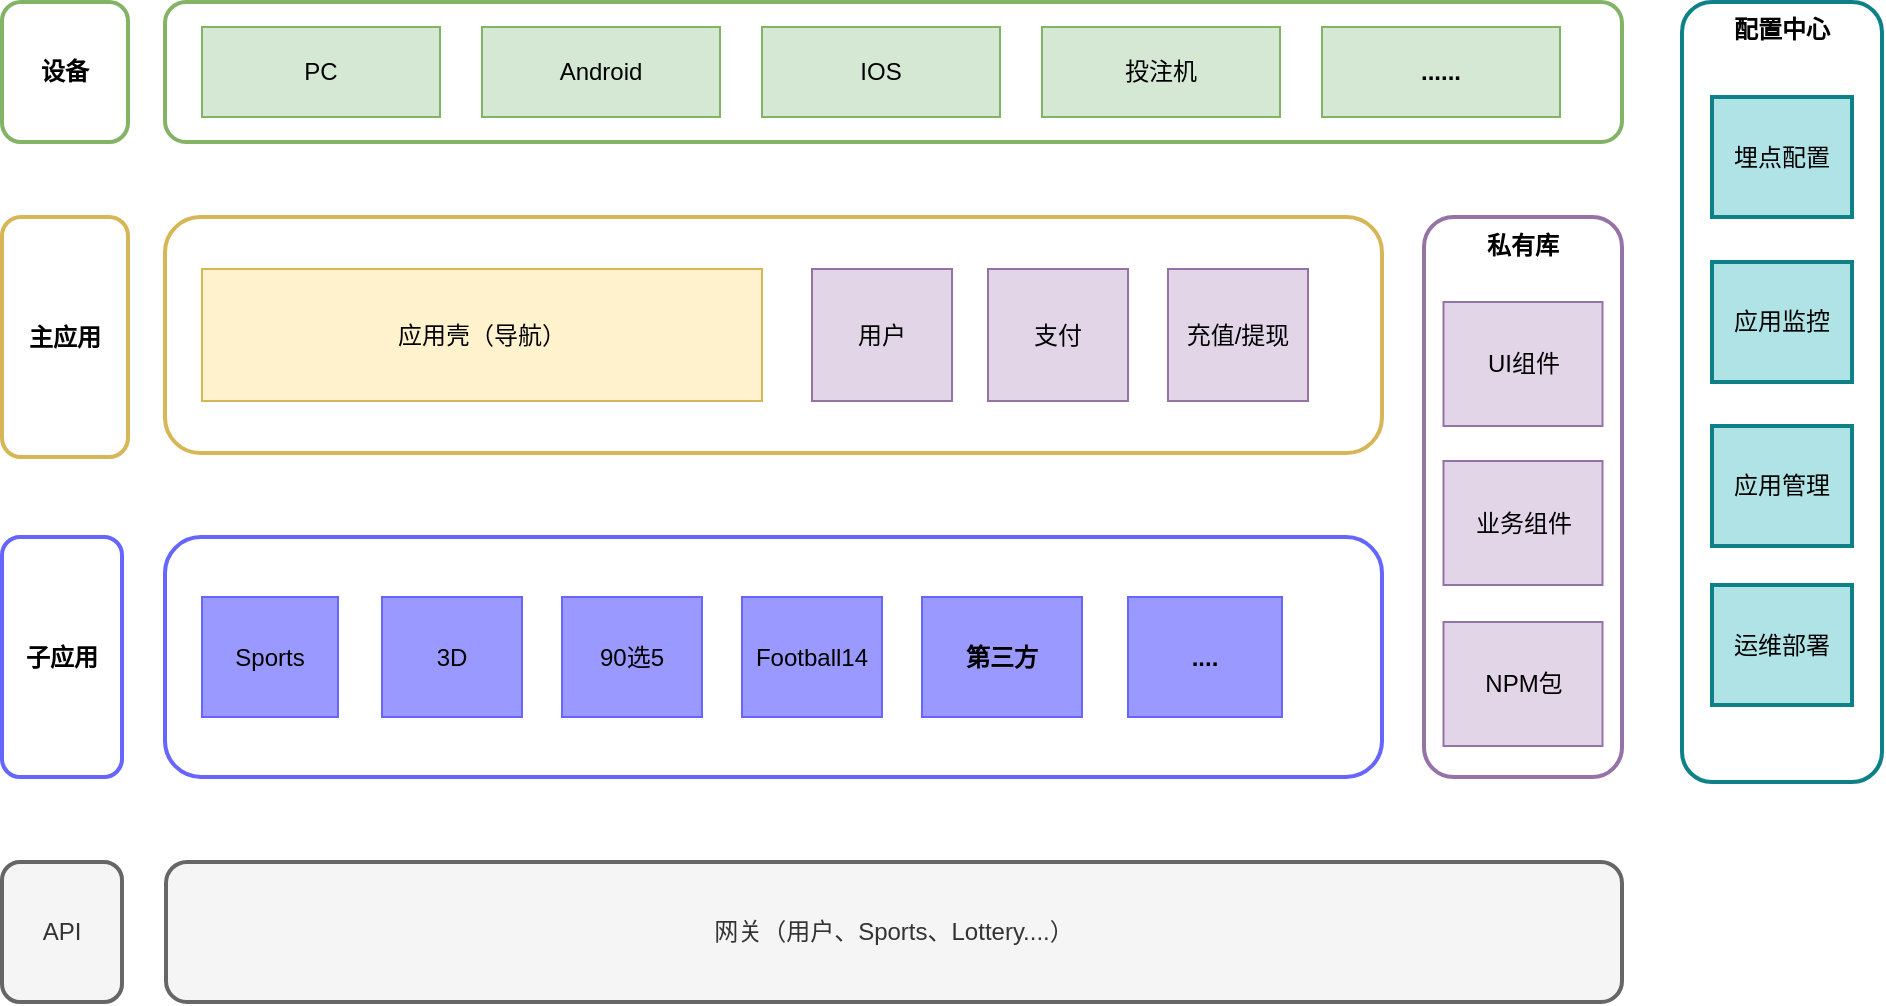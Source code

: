 <mxfile version="15.8.3" type="github">
  <diagram id="5t4wGBa66jrqZ2ULJCFr" name="Page-1">
    <mxGraphModel dx="1422" dy="762" grid="1" gridSize="10" guides="1" tooltips="1" connect="1" arrows="1" fold="1" page="1" pageScale="1" pageWidth="1200" pageHeight="1600" background="none" math="0" shadow="0">
      <root>
        <mxCell id="0" />
        <mxCell id="1" parent="0" />
        <mxCell id="kLMKeRcshYw_PilVYGeS-11" value="" style="rounded=1;whiteSpace=wrap;html=1;strokeColor=#6666FF;strokeWidth=2;fontColor=#0000FF;" parent="1" vertex="1">
          <mxGeometry x="231.5" y="297.5" width="608.5" height="120" as="geometry" />
        </mxCell>
        <mxCell id="kLMKeRcshYw_PilVYGeS-15" value="Football14" style="rounded=0;whiteSpace=wrap;html=1;fillColor=#9999FF;strokeColor=#6666FF;" parent="1" vertex="1">
          <mxGeometry x="520" y="327.5" width="70" height="60" as="geometry" />
        </mxCell>
        <mxCell id="kLMKeRcshYw_PilVYGeS-16" value="&lt;b&gt;第三方&lt;/b&gt;" style="rounded=0;whiteSpace=wrap;html=1;fillColor=#9999FF;strokeColor=#6666FF;" parent="1" vertex="1">
          <mxGeometry x="610" y="327.5" width="80" height="60" as="geometry" />
        </mxCell>
        <mxCell id="kLMKeRcshYw_PilVYGeS-17" value="" style="rounded=1;whiteSpace=wrap;html=1;strokeColor=#D6B656;strokeWidth=2;gradientColor=none;" parent="1" vertex="1">
          <mxGeometry x="231.5" y="137.5" width="608.5" height="118" as="geometry" />
        </mxCell>
        <mxCell id="kLMKeRcshYw_PilVYGeS-18" value="应用壳（导航）" style="rounded=0;whiteSpace=wrap;html=1;fillColor=#fff2cc;strokeColor=#D6B656;" parent="1" vertex="1">
          <mxGeometry x="250" y="163.5" width="280" height="66" as="geometry" />
        </mxCell>
        <mxCell id="kLMKeRcshYw_PilVYGeS-19" value="主应用" style="text;html=1;strokeColor=#D6B656;fillColor=none;align=center;verticalAlign=middle;whiteSpace=wrap;rounded=1;strokeWidth=2;fontStyle=1;fontColor=#000000;" parent="1" vertex="1">
          <mxGeometry x="150" y="137.5" width="63" height="120" as="geometry" />
        </mxCell>
        <mxCell id="kLMKeRcshYw_PilVYGeS-20" value="子应用" style="text;html=1;strokeColor=#6666FF;fillColor=none;align=center;verticalAlign=middle;whiteSpace=wrap;rounded=1;strokeWidth=2;fontStyle=1;fontColor=#000000;" parent="1" vertex="1">
          <mxGeometry x="150" y="297.5" width="60" height="120" as="geometry" />
        </mxCell>
        <mxCell id="kLMKeRcshYw_PilVYGeS-21" value="设备" style="text;html=1;strokeColor=#82B366;fillColor=none;align=center;verticalAlign=middle;whiteSpace=wrap;rounded=1;strokeWidth=2;fontStyle=1;fontColor=#000000;" parent="1" vertex="1">
          <mxGeometry x="150" y="30" width="63" height="70" as="geometry" />
        </mxCell>
        <mxCell id="kLMKeRcshYw_PilVYGeS-22" value="" style="text;html=1;strokeColor=#82B366;fillColor=none;align=center;verticalAlign=middle;whiteSpace=wrap;rounded=1;strokeWidth=2;fontStyle=1;fontColor=#82B366;" parent="1" vertex="1">
          <mxGeometry x="231.5" y="30" width="728.5" height="70" as="geometry" />
        </mxCell>
        <mxCell id="kLMKeRcshYw_PilVYGeS-23" value="PC" style="rounded=0;whiteSpace=wrap;html=1;fillColor=#d5e8d4;strokeColor=#82B366;" parent="1" vertex="1">
          <mxGeometry x="250" y="42.5" width="119" height="45" as="geometry" />
        </mxCell>
        <mxCell id="kLMKeRcshYw_PilVYGeS-24" value="Android" style="rounded=0;whiteSpace=wrap;html=1;fillColor=#d5e8d4;strokeColor=#82B366;" parent="1" vertex="1">
          <mxGeometry x="390" y="42.5" width="119" height="45" as="geometry" />
        </mxCell>
        <mxCell id="kLMKeRcshYw_PilVYGeS-25" value="IOS" style="rounded=0;whiteSpace=wrap;html=1;fillColor=#d5e8d4;strokeColor=#82B366;" parent="1" vertex="1">
          <mxGeometry x="530" y="42.5" width="119" height="45" as="geometry" />
        </mxCell>
        <mxCell id="kLMKeRcshYw_PilVYGeS-26" value="&lt;span&gt;投注机&lt;/span&gt;" style="rounded=0;whiteSpace=wrap;html=1;fillColor=#d5e8d4;strokeColor=#82B366;fontStyle=0" parent="1" vertex="1">
          <mxGeometry x="670" y="42.5" width="119" height="45" as="geometry" />
        </mxCell>
        <mxCell id="kLMKeRcshYw_PilVYGeS-27" value="用户" style="rounded=0;whiteSpace=wrap;html=1;fillColor=#E1D5E7;strokeColor=#9673A6;" parent="1" vertex="1">
          <mxGeometry x="555" y="163.5" width="70" height="66" as="geometry" />
        </mxCell>
        <mxCell id="kLMKeRcshYw_PilVYGeS-28" value="充值/提现" style="rounded=0;whiteSpace=wrap;html=1;fillColor=#E1D5E7;strokeColor=#9673A6;strokeWidth=1;" parent="1" vertex="1">
          <mxGeometry x="733" y="163.5" width="70" height="66" as="geometry" />
        </mxCell>
        <mxCell id="kLMKeRcshYw_PilVYGeS-29" value="支付" style="rounded=0;whiteSpace=wrap;html=1;fillColor=#E1D5E7;strokeColor=#9673A6;" parent="1" vertex="1">
          <mxGeometry x="643" y="163.5" width="70" height="66" as="geometry" />
        </mxCell>
        <mxCell id="kLMKeRcshYw_PilVYGeS-31" value="Sports" style="rounded=0;whiteSpace=wrap;html=1;fillColor=#9999FF;strokeColor=#6666FF;" parent="1" vertex="1">
          <mxGeometry x="250" y="327.5" width="68" height="60" as="geometry" />
        </mxCell>
        <mxCell id="kLMKeRcshYw_PilVYGeS-32" value="3D" style="rounded=0;whiteSpace=wrap;html=1;fillColor=#9999FF;strokeColor=#6666FF;" parent="1" vertex="1">
          <mxGeometry x="340" y="327.5" width="70" height="60" as="geometry" />
        </mxCell>
        <mxCell id="kLMKeRcshYw_PilVYGeS-33" value="90选5" style="rounded=0;whiteSpace=wrap;html=1;fillColor=#9999FF;strokeColor=#6666FF;" parent="1" vertex="1">
          <mxGeometry x="430" y="327.5" width="70" height="60" as="geometry" />
        </mxCell>
        <mxCell id="kLMKeRcshYw_PilVYGeS-37" value="网关（用户、Sports、Lottery....）" style="rounded=1;whiteSpace=wrap;html=1;fontColor=#333333;strokeColor=#666666;strokeWidth=2;fillColor=#f5f5f5;" parent="1" vertex="1">
          <mxGeometry x="232" y="460" width="728" height="70" as="geometry" />
        </mxCell>
        <mxCell id="kLMKeRcshYw_PilVYGeS-39" value="API" style="rounded=1;whiteSpace=wrap;html=1;fontColor=#333333;strokeColor=#666666;strokeWidth=2;fillColor=#f5f5f5;" parent="1" vertex="1">
          <mxGeometry x="150" y="460" width="60" height="70" as="geometry" />
        </mxCell>
        <mxCell id="kLMKeRcshYw_PilVYGeS-41" value="私有库" style="rounded=1;whiteSpace=wrap;html=1;strokeColor=#9673a6;strokeWidth=2;fillColor=#FFFFFF;verticalAlign=top;fontStyle=1" parent="1" vertex="1">
          <mxGeometry x="861" y="137.5" width="99" height="280" as="geometry" />
        </mxCell>
        <mxCell id="kLMKeRcshYw_PilVYGeS-42" value="UI组件" style="rounded=0;whiteSpace=wrap;html=1;strokeColor=#9673A6;strokeWidth=1;fillColor=#E1D5E7;verticalAlign=middle;" parent="1" vertex="1">
          <mxGeometry x="870.75" y="180" width="79.5" height="62" as="geometry" />
        </mxCell>
        <mxCell id="kLMKeRcshYw_PilVYGeS-43" value="业务组件" style="rounded=0;whiteSpace=wrap;html=1;strokeColor=#9673a6;strokeWidth=1;fillColor=#e1d5e7;verticalAlign=middle;" parent="1" vertex="1">
          <mxGeometry x="870.75" y="259.5" width="79.5" height="62" as="geometry" />
        </mxCell>
        <mxCell id="kLMKeRcshYw_PilVYGeS-44" value="NPM包" style="rounded=0;whiteSpace=wrap;html=1;strokeColor=#9673a6;strokeWidth=1;fillColor=#e1d5e7;verticalAlign=middle;" parent="1" vertex="1">
          <mxGeometry x="870.75" y="340" width="79.5" height="62" as="geometry" />
        </mxCell>
        <mxCell id="kLMKeRcshYw_PilVYGeS-45" value="配置中心" style="rounded=1;whiteSpace=wrap;html=1;strokeColor=#0e8088;strokeWidth=2;fillColor=#FFFFFF;verticalAlign=top;fontStyle=1" parent="1" vertex="1">
          <mxGeometry x="990" y="30" width="100" height="390" as="geometry" />
        </mxCell>
        <mxCell id="kLMKeRcshYw_PilVYGeS-46" value="埋点配置" style="rounded=0;whiteSpace=wrap;html=1;strokeColor=#0e8088;strokeWidth=2;fillColor=#b0e3e6;verticalAlign=middle;" parent="1" vertex="1">
          <mxGeometry x="1005" y="77.5" width="70" height="60" as="geometry" />
        </mxCell>
        <mxCell id="kLMKeRcshYw_PilVYGeS-47" value="应用监控" style="rounded=0;whiteSpace=wrap;html=1;strokeColor=#0e8088;strokeWidth=2;fillColor=#b0e3e6;verticalAlign=middle;" parent="1" vertex="1">
          <mxGeometry x="1005" y="160" width="70" height="60" as="geometry" />
        </mxCell>
        <mxCell id="kLMKeRcshYw_PilVYGeS-48" value="应用管理" style="rounded=0;whiteSpace=wrap;html=1;strokeColor=#0e8088;strokeWidth=2;fillColor=#b0e3e6;verticalAlign=middle;" parent="1" vertex="1">
          <mxGeometry x="1005" y="242" width="70" height="60" as="geometry" />
        </mxCell>
        <mxCell id="kLMKeRcshYw_PilVYGeS-49" value="运维部署" style="rounded=0;whiteSpace=wrap;html=1;strokeColor=#0e8088;strokeWidth=2;fillColor=#b0e3e6;verticalAlign=middle;" parent="1" vertex="1">
          <mxGeometry x="1005" y="321.5" width="70" height="60" as="geometry" />
        </mxCell>
        <mxCell id="Sc-j87wyPzb0zVIOrXv2-1" value="&lt;span&gt;&lt;b&gt;......&lt;/b&gt;&lt;/span&gt;" style="rounded=0;whiteSpace=wrap;html=1;fillColor=#d5e8d4;strokeColor=#82B366;fontStyle=0" vertex="1" parent="1">
          <mxGeometry x="810" y="42.5" width="119" height="45" as="geometry" />
        </mxCell>
        <mxCell id="Sc-j87wyPzb0zVIOrXv2-2" value="&lt;b&gt;....&lt;/b&gt;" style="rounded=0;whiteSpace=wrap;html=1;fillColor=#9999FF;strokeColor=#6666FF;" vertex="1" parent="1">
          <mxGeometry x="713" y="327.5" width="77" height="60" as="geometry" />
        </mxCell>
      </root>
    </mxGraphModel>
  </diagram>
</mxfile>
